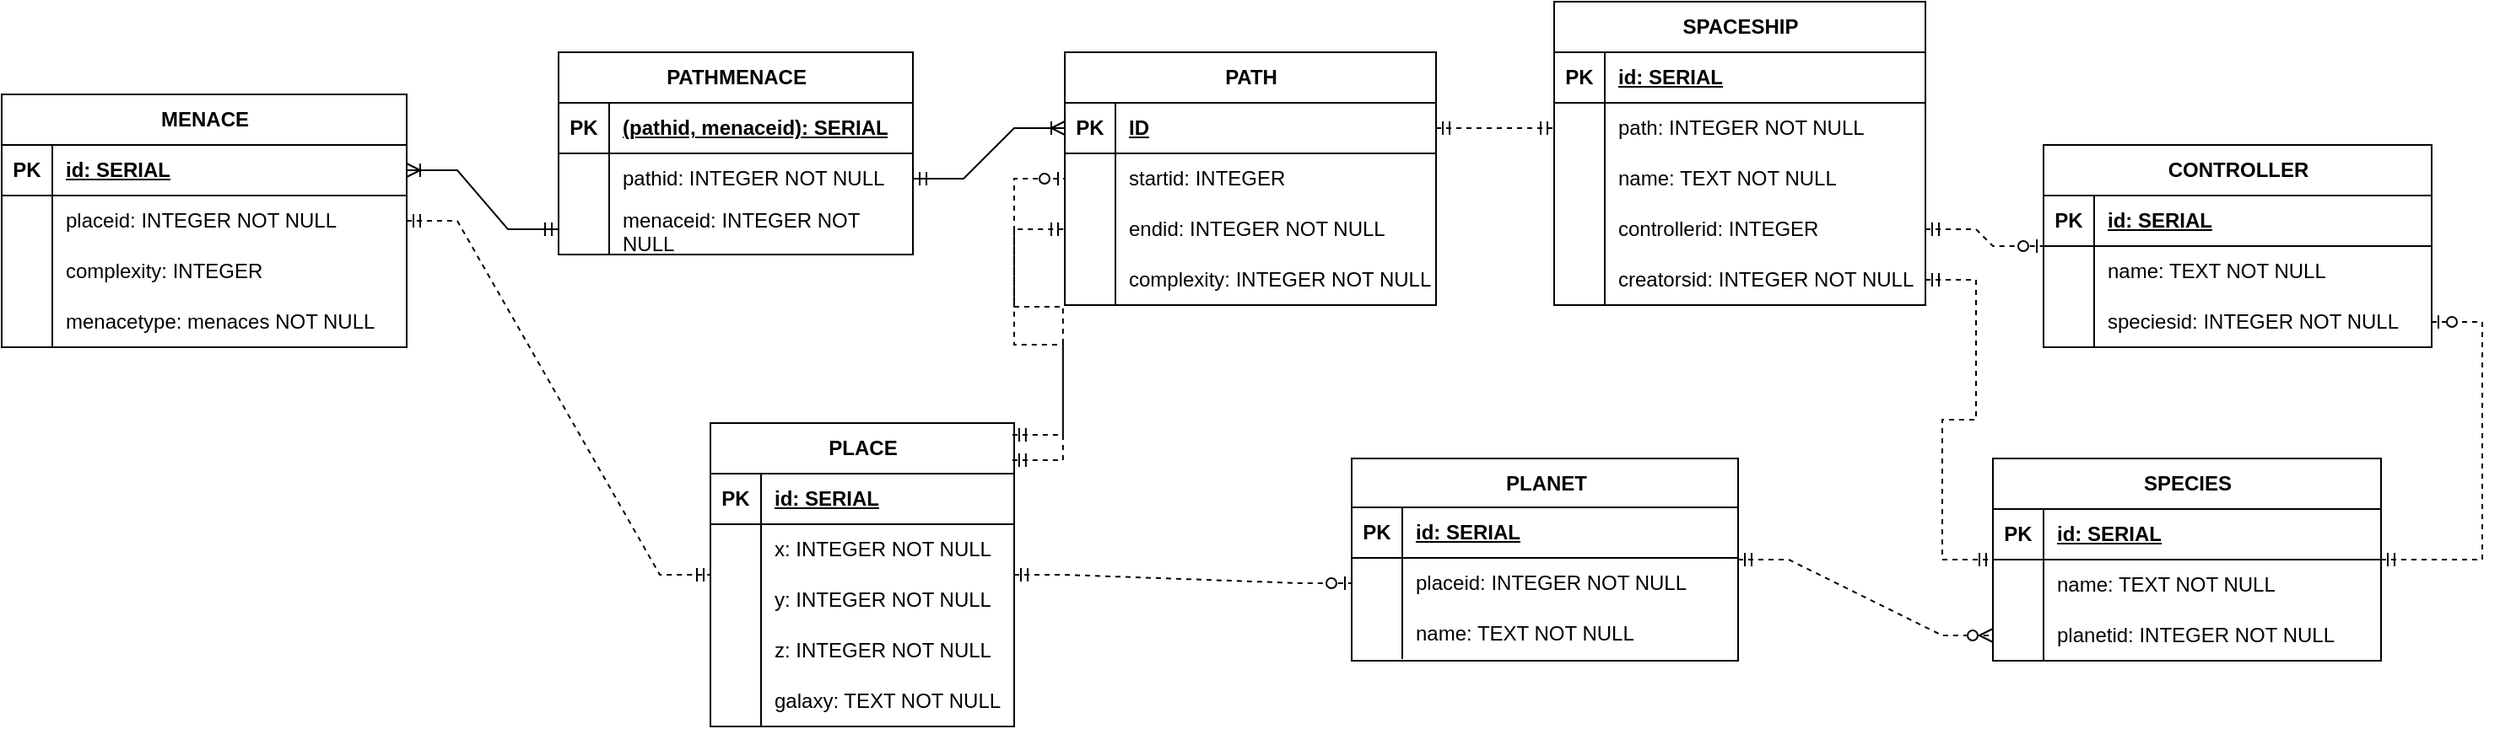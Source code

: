 <mxfile version="23.1.6" type="github">
  <diagram name="Страница — 1" id="eV7tQtSZALF4OR5hqJvE">
    <mxGraphModel dx="1593" dy="841" grid="1" gridSize="10" guides="1" tooltips="1" connect="1" arrows="1" fold="1" page="1" pageScale="1" pageWidth="827" pageHeight="1169" math="0" shadow="0">
      <root>
        <mxCell id="0" />
        <mxCell id="1" parent="0" />
        <mxCell id="30f3yvQTXB0zst5bIfW9-1" value="MENACE" style="shape=table;startSize=30;container=1;collapsible=1;childLayout=tableLayout;fixedRows=1;rowLines=0;fontStyle=1;align=center;resizeLast=1;html=1;" vertex="1" parent="1">
          <mxGeometry x="50" y="335" width="240" height="150" as="geometry" />
        </mxCell>
        <mxCell id="30f3yvQTXB0zst5bIfW9-2" value="" style="shape=tableRow;horizontal=0;startSize=0;swimlaneHead=0;swimlaneBody=0;fillColor=none;collapsible=0;dropTarget=0;points=[[0,0.5],[1,0.5]];portConstraint=eastwest;top=0;left=0;right=0;bottom=1;" vertex="1" parent="30f3yvQTXB0zst5bIfW9-1">
          <mxGeometry y="30" width="240" height="30" as="geometry" />
        </mxCell>
        <mxCell id="30f3yvQTXB0zst5bIfW9-3" value="PK" style="shape=partialRectangle;connectable=0;fillColor=none;top=0;left=0;bottom=0;right=0;fontStyle=1;overflow=hidden;whiteSpace=wrap;html=1;" vertex="1" parent="30f3yvQTXB0zst5bIfW9-2">
          <mxGeometry width="30" height="30" as="geometry">
            <mxRectangle width="30" height="30" as="alternateBounds" />
          </mxGeometry>
        </mxCell>
        <mxCell id="30f3yvQTXB0zst5bIfW9-4" value="id: SERIAL" style="shape=partialRectangle;connectable=0;fillColor=none;top=0;left=0;bottom=0;right=0;align=left;spacingLeft=6;fontStyle=5;overflow=hidden;whiteSpace=wrap;html=1;" vertex="1" parent="30f3yvQTXB0zst5bIfW9-2">
          <mxGeometry x="30" width="210" height="30" as="geometry">
            <mxRectangle width="210" height="30" as="alternateBounds" />
          </mxGeometry>
        </mxCell>
        <mxCell id="30f3yvQTXB0zst5bIfW9-5" value="" style="shape=tableRow;horizontal=0;startSize=0;swimlaneHead=0;swimlaneBody=0;fillColor=none;collapsible=0;dropTarget=0;points=[[0,0.5],[1,0.5]];portConstraint=eastwest;top=0;left=0;right=0;bottom=0;" vertex="1" parent="30f3yvQTXB0zst5bIfW9-1">
          <mxGeometry y="60" width="240" height="30" as="geometry" />
        </mxCell>
        <mxCell id="30f3yvQTXB0zst5bIfW9-6" value="" style="shape=partialRectangle;connectable=0;fillColor=none;top=0;left=0;bottom=0;right=0;editable=1;overflow=hidden;whiteSpace=wrap;html=1;" vertex="1" parent="30f3yvQTXB0zst5bIfW9-5">
          <mxGeometry width="30" height="30" as="geometry">
            <mxRectangle width="30" height="30" as="alternateBounds" />
          </mxGeometry>
        </mxCell>
        <mxCell id="30f3yvQTXB0zst5bIfW9-7" value="placeid: INTEGER NOT NULL" style="shape=partialRectangle;connectable=0;fillColor=none;top=0;left=0;bottom=0;right=0;align=left;spacingLeft=6;overflow=hidden;whiteSpace=wrap;html=1;" vertex="1" parent="30f3yvQTXB0zst5bIfW9-5">
          <mxGeometry x="30" width="210" height="30" as="geometry">
            <mxRectangle width="210" height="30" as="alternateBounds" />
          </mxGeometry>
        </mxCell>
        <mxCell id="30f3yvQTXB0zst5bIfW9-8" value="" style="shape=tableRow;horizontal=0;startSize=0;swimlaneHead=0;swimlaneBody=0;fillColor=none;collapsible=0;dropTarget=0;points=[[0,0.5],[1,0.5]];portConstraint=eastwest;top=0;left=0;right=0;bottom=0;" vertex="1" parent="30f3yvQTXB0zst5bIfW9-1">
          <mxGeometry y="90" width="240" height="30" as="geometry" />
        </mxCell>
        <mxCell id="30f3yvQTXB0zst5bIfW9-9" value="" style="shape=partialRectangle;connectable=0;fillColor=none;top=0;left=0;bottom=0;right=0;editable=1;overflow=hidden;whiteSpace=wrap;html=1;" vertex="1" parent="30f3yvQTXB0zst5bIfW9-8">
          <mxGeometry width="30" height="30" as="geometry">
            <mxRectangle width="30" height="30" as="alternateBounds" />
          </mxGeometry>
        </mxCell>
        <mxCell id="30f3yvQTXB0zst5bIfW9-10" value="complexity: INTEGER" style="shape=partialRectangle;connectable=0;fillColor=none;top=0;left=0;bottom=0;right=0;align=left;spacingLeft=6;overflow=hidden;whiteSpace=wrap;html=1;" vertex="1" parent="30f3yvQTXB0zst5bIfW9-8">
          <mxGeometry x="30" width="210" height="30" as="geometry">
            <mxRectangle width="210" height="30" as="alternateBounds" />
          </mxGeometry>
        </mxCell>
        <mxCell id="30f3yvQTXB0zst5bIfW9-11" value="" style="shape=tableRow;horizontal=0;startSize=0;swimlaneHead=0;swimlaneBody=0;fillColor=none;collapsible=0;dropTarget=0;points=[[0,0.5],[1,0.5]];portConstraint=eastwest;top=0;left=0;right=0;bottom=0;" vertex="1" parent="30f3yvQTXB0zst5bIfW9-1">
          <mxGeometry y="120" width="240" height="30" as="geometry" />
        </mxCell>
        <mxCell id="30f3yvQTXB0zst5bIfW9-12" value="" style="shape=partialRectangle;connectable=0;fillColor=none;top=0;left=0;bottom=0;right=0;editable=1;overflow=hidden;whiteSpace=wrap;html=1;" vertex="1" parent="30f3yvQTXB0zst5bIfW9-11">
          <mxGeometry width="30" height="30" as="geometry">
            <mxRectangle width="30" height="30" as="alternateBounds" />
          </mxGeometry>
        </mxCell>
        <mxCell id="30f3yvQTXB0zst5bIfW9-13" value="menacetype: menaces NOT NULL" style="shape=partialRectangle;connectable=0;fillColor=none;top=0;left=0;bottom=0;right=0;align=left;spacingLeft=6;overflow=hidden;whiteSpace=wrap;html=1;" vertex="1" parent="30f3yvQTXB0zst5bIfW9-11">
          <mxGeometry x="30" width="210" height="30" as="geometry">
            <mxRectangle width="210" height="30" as="alternateBounds" />
          </mxGeometry>
        </mxCell>
        <mxCell id="30f3yvQTXB0zst5bIfW9-14" value="PATH" style="shape=table;startSize=30;container=1;collapsible=1;childLayout=tableLayout;fixedRows=1;rowLines=0;fontStyle=1;align=center;resizeLast=1;html=1;" vertex="1" parent="1">
          <mxGeometry x="680" y="310" width="220" height="150" as="geometry" />
        </mxCell>
        <mxCell id="30f3yvQTXB0zst5bIfW9-15" value="" style="shape=tableRow;horizontal=0;startSize=0;swimlaneHead=0;swimlaneBody=0;fillColor=none;collapsible=0;dropTarget=0;points=[[0,0.5],[1,0.5]];portConstraint=eastwest;top=0;left=0;right=0;bottom=1;" vertex="1" parent="30f3yvQTXB0zst5bIfW9-14">
          <mxGeometry y="30" width="220" height="30" as="geometry" />
        </mxCell>
        <mxCell id="30f3yvQTXB0zst5bIfW9-16" value="PK" style="shape=partialRectangle;connectable=0;fillColor=none;top=0;left=0;bottom=0;right=0;fontStyle=1;overflow=hidden;whiteSpace=wrap;html=1;" vertex="1" parent="30f3yvQTXB0zst5bIfW9-15">
          <mxGeometry width="30" height="30" as="geometry">
            <mxRectangle width="30" height="30" as="alternateBounds" />
          </mxGeometry>
        </mxCell>
        <mxCell id="30f3yvQTXB0zst5bIfW9-17" value="ID" style="shape=partialRectangle;connectable=0;fillColor=none;top=0;left=0;bottom=0;right=0;align=left;spacingLeft=6;fontStyle=5;overflow=hidden;whiteSpace=wrap;html=1;" vertex="1" parent="30f3yvQTXB0zst5bIfW9-15">
          <mxGeometry x="30" width="190" height="30" as="geometry">
            <mxRectangle width="190" height="30" as="alternateBounds" />
          </mxGeometry>
        </mxCell>
        <mxCell id="30f3yvQTXB0zst5bIfW9-18" value="" style="shape=tableRow;horizontal=0;startSize=0;swimlaneHead=0;swimlaneBody=0;fillColor=none;collapsible=0;dropTarget=0;points=[[0,0.5],[1,0.5]];portConstraint=eastwest;top=0;left=0;right=0;bottom=0;" vertex="1" parent="30f3yvQTXB0zst5bIfW9-14">
          <mxGeometry y="60" width="220" height="30" as="geometry" />
        </mxCell>
        <mxCell id="30f3yvQTXB0zst5bIfW9-19" value="" style="shape=partialRectangle;connectable=0;fillColor=none;top=0;left=0;bottom=0;right=0;editable=1;overflow=hidden;whiteSpace=wrap;html=1;" vertex="1" parent="30f3yvQTXB0zst5bIfW9-18">
          <mxGeometry width="30" height="30" as="geometry">
            <mxRectangle width="30" height="30" as="alternateBounds" />
          </mxGeometry>
        </mxCell>
        <mxCell id="30f3yvQTXB0zst5bIfW9-20" value="&lt;div&gt;startid: INTEGER&lt;/div&gt;" style="shape=partialRectangle;connectable=0;fillColor=none;top=0;left=0;bottom=0;right=0;align=left;spacingLeft=6;overflow=hidden;whiteSpace=wrap;html=1;" vertex="1" parent="30f3yvQTXB0zst5bIfW9-18">
          <mxGeometry x="30" width="190" height="30" as="geometry">
            <mxRectangle width="190" height="30" as="alternateBounds" />
          </mxGeometry>
        </mxCell>
        <mxCell id="30f3yvQTXB0zst5bIfW9-21" value="" style="shape=tableRow;horizontal=0;startSize=0;swimlaneHead=0;swimlaneBody=0;fillColor=none;collapsible=0;dropTarget=0;points=[[0,0.5],[1,0.5]];portConstraint=eastwest;top=0;left=0;right=0;bottom=0;" vertex="1" parent="30f3yvQTXB0zst5bIfW9-14">
          <mxGeometry y="90" width="220" height="30" as="geometry" />
        </mxCell>
        <mxCell id="30f3yvQTXB0zst5bIfW9-22" value="" style="shape=partialRectangle;connectable=0;fillColor=none;top=0;left=0;bottom=0;right=0;editable=1;overflow=hidden;whiteSpace=wrap;html=1;" vertex="1" parent="30f3yvQTXB0zst5bIfW9-21">
          <mxGeometry width="30" height="30" as="geometry">
            <mxRectangle width="30" height="30" as="alternateBounds" />
          </mxGeometry>
        </mxCell>
        <mxCell id="30f3yvQTXB0zst5bIfW9-23" value="endid: INTEGER NOT NULL" style="shape=partialRectangle;connectable=0;fillColor=none;top=0;left=0;bottom=0;right=0;align=left;spacingLeft=6;overflow=hidden;whiteSpace=wrap;html=1;" vertex="1" parent="30f3yvQTXB0zst5bIfW9-21">
          <mxGeometry x="30" width="190" height="30" as="geometry">
            <mxRectangle width="190" height="30" as="alternateBounds" />
          </mxGeometry>
        </mxCell>
        <mxCell id="30f3yvQTXB0zst5bIfW9-24" value="" style="shape=tableRow;horizontal=0;startSize=0;swimlaneHead=0;swimlaneBody=0;fillColor=none;collapsible=0;dropTarget=0;points=[[0,0.5],[1,0.5]];portConstraint=eastwest;top=0;left=0;right=0;bottom=0;" vertex="1" parent="30f3yvQTXB0zst5bIfW9-14">
          <mxGeometry y="120" width="220" height="30" as="geometry" />
        </mxCell>
        <mxCell id="30f3yvQTXB0zst5bIfW9-25" value="" style="shape=partialRectangle;connectable=0;fillColor=none;top=0;left=0;bottom=0;right=0;editable=1;overflow=hidden;whiteSpace=wrap;html=1;" vertex="1" parent="30f3yvQTXB0zst5bIfW9-24">
          <mxGeometry width="30" height="30" as="geometry">
            <mxRectangle width="30" height="30" as="alternateBounds" />
          </mxGeometry>
        </mxCell>
        <mxCell id="30f3yvQTXB0zst5bIfW9-26" value="complexity: INTEGER NOT NULL" style="shape=partialRectangle;connectable=0;fillColor=none;top=0;left=0;bottom=0;right=0;align=left;spacingLeft=6;overflow=hidden;whiteSpace=wrap;html=1;" vertex="1" parent="30f3yvQTXB0zst5bIfW9-24">
          <mxGeometry x="30" width="190" height="30" as="geometry">
            <mxRectangle width="190" height="30" as="alternateBounds" />
          </mxGeometry>
        </mxCell>
        <mxCell id="30f3yvQTXB0zst5bIfW9-27" value="PLACE" style="shape=table;startSize=30;container=1;collapsible=1;childLayout=tableLayout;fixedRows=1;rowLines=0;fontStyle=1;align=center;resizeLast=1;html=1;" vertex="1" parent="1">
          <mxGeometry x="470" y="530" width="180" height="180" as="geometry" />
        </mxCell>
        <mxCell id="30f3yvQTXB0zst5bIfW9-28" value="" style="shape=tableRow;horizontal=0;startSize=0;swimlaneHead=0;swimlaneBody=0;fillColor=none;collapsible=0;dropTarget=0;points=[[0,0.5],[1,0.5]];portConstraint=eastwest;top=0;left=0;right=0;bottom=1;" vertex="1" parent="30f3yvQTXB0zst5bIfW9-27">
          <mxGeometry y="30" width="180" height="30" as="geometry" />
        </mxCell>
        <mxCell id="30f3yvQTXB0zst5bIfW9-29" value="PK" style="shape=partialRectangle;connectable=0;fillColor=none;top=0;left=0;bottom=0;right=0;fontStyle=1;overflow=hidden;whiteSpace=wrap;html=1;" vertex="1" parent="30f3yvQTXB0zst5bIfW9-28">
          <mxGeometry width="30" height="30" as="geometry">
            <mxRectangle width="30" height="30" as="alternateBounds" />
          </mxGeometry>
        </mxCell>
        <mxCell id="30f3yvQTXB0zst5bIfW9-30" value="id: SERIAL" style="shape=partialRectangle;connectable=0;fillColor=none;top=0;left=0;bottom=0;right=0;align=left;spacingLeft=6;fontStyle=5;overflow=hidden;whiteSpace=wrap;html=1;" vertex="1" parent="30f3yvQTXB0zst5bIfW9-28">
          <mxGeometry x="30" width="150" height="30" as="geometry">
            <mxRectangle width="150" height="30" as="alternateBounds" />
          </mxGeometry>
        </mxCell>
        <mxCell id="30f3yvQTXB0zst5bIfW9-31" value="" style="shape=tableRow;horizontal=0;startSize=0;swimlaneHead=0;swimlaneBody=0;fillColor=none;collapsible=0;dropTarget=0;points=[[0,0.5],[1,0.5]];portConstraint=eastwest;top=0;left=0;right=0;bottom=0;" vertex="1" parent="30f3yvQTXB0zst5bIfW9-27">
          <mxGeometry y="60" width="180" height="30" as="geometry" />
        </mxCell>
        <mxCell id="30f3yvQTXB0zst5bIfW9-32" value="" style="shape=partialRectangle;connectable=0;fillColor=none;top=0;left=0;bottom=0;right=0;editable=1;overflow=hidden;whiteSpace=wrap;html=1;" vertex="1" parent="30f3yvQTXB0zst5bIfW9-31">
          <mxGeometry width="30" height="30" as="geometry">
            <mxRectangle width="30" height="30" as="alternateBounds" />
          </mxGeometry>
        </mxCell>
        <mxCell id="30f3yvQTXB0zst5bIfW9-33" value="x: INTEGER NOT NULL" style="shape=partialRectangle;connectable=0;fillColor=none;top=0;left=0;bottom=0;right=0;align=left;spacingLeft=6;overflow=hidden;whiteSpace=wrap;html=1;" vertex="1" parent="30f3yvQTXB0zst5bIfW9-31">
          <mxGeometry x="30" width="150" height="30" as="geometry">
            <mxRectangle width="150" height="30" as="alternateBounds" />
          </mxGeometry>
        </mxCell>
        <mxCell id="30f3yvQTXB0zst5bIfW9-34" value="" style="shape=tableRow;horizontal=0;startSize=0;swimlaneHead=0;swimlaneBody=0;fillColor=none;collapsible=0;dropTarget=0;points=[[0,0.5],[1,0.5]];portConstraint=eastwest;top=0;left=0;right=0;bottom=0;" vertex="1" parent="30f3yvQTXB0zst5bIfW9-27">
          <mxGeometry y="90" width="180" height="30" as="geometry" />
        </mxCell>
        <mxCell id="30f3yvQTXB0zst5bIfW9-35" value="" style="shape=partialRectangle;connectable=0;fillColor=none;top=0;left=0;bottom=0;right=0;editable=1;overflow=hidden;whiteSpace=wrap;html=1;" vertex="1" parent="30f3yvQTXB0zst5bIfW9-34">
          <mxGeometry width="30" height="30" as="geometry">
            <mxRectangle width="30" height="30" as="alternateBounds" />
          </mxGeometry>
        </mxCell>
        <mxCell id="30f3yvQTXB0zst5bIfW9-36" value="y: INTEGER NOT NULL" style="shape=partialRectangle;connectable=0;fillColor=none;top=0;left=0;bottom=0;right=0;align=left;spacingLeft=6;overflow=hidden;whiteSpace=wrap;html=1;" vertex="1" parent="30f3yvQTXB0zst5bIfW9-34">
          <mxGeometry x="30" width="150" height="30" as="geometry">
            <mxRectangle width="150" height="30" as="alternateBounds" />
          </mxGeometry>
        </mxCell>
        <mxCell id="30f3yvQTXB0zst5bIfW9-37" value="" style="shape=tableRow;horizontal=0;startSize=0;swimlaneHead=0;swimlaneBody=0;fillColor=none;collapsible=0;dropTarget=0;points=[[0,0.5],[1,0.5]];portConstraint=eastwest;top=0;left=0;right=0;bottom=0;" vertex="1" parent="30f3yvQTXB0zst5bIfW9-27">
          <mxGeometry y="120" width="180" height="30" as="geometry" />
        </mxCell>
        <mxCell id="30f3yvQTXB0zst5bIfW9-38" value="" style="shape=partialRectangle;connectable=0;fillColor=none;top=0;left=0;bottom=0;right=0;editable=1;overflow=hidden;whiteSpace=wrap;html=1;" vertex="1" parent="30f3yvQTXB0zst5bIfW9-37">
          <mxGeometry width="30" height="30" as="geometry">
            <mxRectangle width="30" height="30" as="alternateBounds" />
          </mxGeometry>
        </mxCell>
        <mxCell id="30f3yvQTXB0zst5bIfW9-39" value="z: INTEGER NOT NULL" style="shape=partialRectangle;connectable=0;fillColor=none;top=0;left=0;bottom=0;right=0;align=left;spacingLeft=6;overflow=hidden;whiteSpace=wrap;html=1;" vertex="1" parent="30f3yvQTXB0zst5bIfW9-37">
          <mxGeometry x="30" width="150" height="30" as="geometry">
            <mxRectangle width="150" height="30" as="alternateBounds" />
          </mxGeometry>
        </mxCell>
        <mxCell id="30f3yvQTXB0zst5bIfW9-40" style="shape=tableRow;horizontal=0;startSize=0;swimlaneHead=0;swimlaneBody=0;fillColor=none;collapsible=0;dropTarget=0;points=[[0,0.5],[1,0.5]];portConstraint=eastwest;top=0;left=0;right=0;bottom=0;" vertex="1" parent="30f3yvQTXB0zst5bIfW9-27">
          <mxGeometry y="150" width="180" height="30" as="geometry" />
        </mxCell>
        <mxCell id="30f3yvQTXB0zst5bIfW9-41" style="shape=partialRectangle;connectable=0;fillColor=none;top=0;left=0;bottom=0;right=0;editable=1;overflow=hidden;whiteSpace=wrap;html=1;" vertex="1" parent="30f3yvQTXB0zst5bIfW9-40">
          <mxGeometry width="30" height="30" as="geometry">
            <mxRectangle width="30" height="30" as="alternateBounds" />
          </mxGeometry>
        </mxCell>
        <mxCell id="30f3yvQTXB0zst5bIfW9-42" value="galaxy: TEXT NOT NULL" style="shape=partialRectangle;connectable=0;fillColor=none;top=0;left=0;bottom=0;right=0;align=left;spacingLeft=6;overflow=hidden;whiteSpace=wrap;html=1;" vertex="1" parent="30f3yvQTXB0zst5bIfW9-40">
          <mxGeometry x="30" width="150" height="30" as="geometry">
            <mxRectangle width="150" height="30" as="alternateBounds" />
          </mxGeometry>
        </mxCell>
        <mxCell id="30f3yvQTXB0zst5bIfW9-43" value="PLANET" style="shape=table;startSize=29;container=1;collapsible=1;childLayout=tableLayout;fixedRows=1;rowLines=0;fontStyle=1;align=center;resizeLast=1;html=1;" vertex="1" parent="1">
          <mxGeometry x="850" y="551" width="229" height="120" as="geometry" />
        </mxCell>
        <mxCell id="30f3yvQTXB0zst5bIfW9-44" value="" style="shape=tableRow;horizontal=0;startSize=0;swimlaneHead=0;swimlaneBody=0;fillColor=none;collapsible=0;dropTarget=0;points=[[0,0.5],[1,0.5]];portConstraint=eastwest;top=0;left=0;right=0;bottom=1;" vertex="1" parent="30f3yvQTXB0zst5bIfW9-43">
          <mxGeometry y="29" width="229" height="30" as="geometry" />
        </mxCell>
        <mxCell id="30f3yvQTXB0zst5bIfW9-45" value="PK" style="shape=partialRectangle;connectable=0;fillColor=none;top=0;left=0;bottom=0;right=0;fontStyle=1;overflow=hidden;whiteSpace=wrap;html=1;" vertex="1" parent="30f3yvQTXB0zst5bIfW9-44">
          <mxGeometry width="30" height="30" as="geometry">
            <mxRectangle width="30" height="30" as="alternateBounds" />
          </mxGeometry>
        </mxCell>
        <mxCell id="30f3yvQTXB0zst5bIfW9-46" value="id: SERIAL" style="shape=partialRectangle;connectable=0;fillColor=none;top=0;left=0;bottom=0;right=0;align=left;spacingLeft=6;fontStyle=5;overflow=hidden;whiteSpace=wrap;html=1;" vertex="1" parent="30f3yvQTXB0zst5bIfW9-44">
          <mxGeometry x="30" width="199" height="30" as="geometry">
            <mxRectangle width="199" height="30" as="alternateBounds" />
          </mxGeometry>
        </mxCell>
        <mxCell id="30f3yvQTXB0zst5bIfW9-47" value="" style="shape=tableRow;horizontal=0;startSize=0;swimlaneHead=0;swimlaneBody=0;fillColor=none;collapsible=0;dropTarget=0;points=[[0,0.5],[1,0.5]];portConstraint=eastwest;top=0;left=0;right=0;bottom=0;" vertex="1" parent="30f3yvQTXB0zst5bIfW9-43">
          <mxGeometry y="59" width="229" height="30" as="geometry" />
        </mxCell>
        <mxCell id="30f3yvQTXB0zst5bIfW9-48" value="" style="shape=partialRectangle;connectable=0;fillColor=none;top=0;left=0;bottom=0;right=0;editable=1;overflow=hidden;whiteSpace=wrap;html=1;" vertex="1" parent="30f3yvQTXB0zst5bIfW9-47">
          <mxGeometry width="30" height="30" as="geometry">
            <mxRectangle width="30" height="30" as="alternateBounds" />
          </mxGeometry>
        </mxCell>
        <mxCell id="30f3yvQTXB0zst5bIfW9-49" value="placeid: INTEGER NOT NULL" style="shape=partialRectangle;connectable=0;fillColor=none;top=0;left=0;bottom=0;right=0;align=left;spacingLeft=6;overflow=hidden;whiteSpace=wrap;html=1;" vertex="1" parent="30f3yvQTXB0zst5bIfW9-47">
          <mxGeometry x="30" width="199" height="30" as="geometry">
            <mxRectangle width="199" height="30" as="alternateBounds" />
          </mxGeometry>
        </mxCell>
        <mxCell id="30f3yvQTXB0zst5bIfW9-50" value="" style="shape=tableRow;horizontal=0;startSize=0;swimlaneHead=0;swimlaneBody=0;fillColor=none;collapsible=0;dropTarget=0;points=[[0,0.5],[1,0.5]];portConstraint=eastwest;top=0;left=0;right=0;bottom=0;" vertex="1" parent="30f3yvQTXB0zst5bIfW9-43">
          <mxGeometry y="89" width="229" height="30" as="geometry" />
        </mxCell>
        <mxCell id="30f3yvQTXB0zst5bIfW9-51" value="" style="shape=partialRectangle;connectable=0;fillColor=none;top=0;left=0;bottom=0;right=0;editable=1;overflow=hidden;whiteSpace=wrap;html=1;" vertex="1" parent="30f3yvQTXB0zst5bIfW9-50">
          <mxGeometry width="30" height="30" as="geometry">
            <mxRectangle width="30" height="30" as="alternateBounds" />
          </mxGeometry>
        </mxCell>
        <mxCell id="30f3yvQTXB0zst5bIfW9-52" value="name: TEXT NOT NULL" style="shape=partialRectangle;connectable=0;fillColor=none;top=0;left=0;bottom=0;right=0;align=left;spacingLeft=6;overflow=hidden;whiteSpace=wrap;html=1;" vertex="1" parent="30f3yvQTXB0zst5bIfW9-50">
          <mxGeometry x="30" width="199" height="30" as="geometry">
            <mxRectangle width="199" height="30" as="alternateBounds" />
          </mxGeometry>
        </mxCell>
        <mxCell id="30f3yvQTXB0zst5bIfW9-53" value="SPECIES" style="shape=table;startSize=30;container=1;collapsible=1;childLayout=tableLayout;fixedRows=1;rowLines=0;fontStyle=1;align=center;resizeLast=1;html=1;" vertex="1" parent="1">
          <mxGeometry x="1230" y="551" width="230" height="120" as="geometry" />
        </mxCell>
        <mxCell id="30f3yvQTXB0zst5bIfW9-54" value="" style="shape=tableRow;horizontal=0;startSize=0;swimlaneHead=0;swimlaneBody=0;fillColor=none;collapsible=0;dropTarget=0;points=[[0,0.5],[1,0.5]];portConstraint=eastwest;top=0;left=0;right=0;bottom=1;" vertex="1" parent="30f3yvQTXB0zst5bIfW9-53">
          <mxGeometry y="30" width="230" height="30" as="geometry" />
        </mxCell>
        <mxCell id="30f3yvQTXB0zst5bIfW9-55" value="PK" style="shape=partialRectangle;connectable=0;fillColor=none;top=0;left=0;bottom=0;right=0;fontStyle=1;overflow=hidden;whiteSpace=wrap;html=1;" vertex="1" parent="30f3yvQTXB0zst5bIfW9-54">
          <mxGeometry width="30" height="30" as="geometry">
            <mxRectangle width="30" height="30" as="alternateBounds" />
          </mxGeometry>
        </mxCell>
        <mxCell id="30f3yvQTXB0zst5bIfW9-56" value="id: SERIAL" style="shape=partialRectangle;connectable=0;fillColor=none;top=0;left=0;bottom=0;right=0;align=left;spacingLeft=6;fontStyle=5;overflow=hidden;whiteSpace=wrap;html=1;" vertex="1" parent="30f3yvQTXB0zst5bIfW9-54">
          <mxGeometry x="30" width="200" height="30" as="geometry">
            <mxRectangle width="200" height="30" as="alternateBounds" />
          </mxGeometry>
        </mxCell>
        <mxCell id="30f3yvQTXB0zst5bIfW9-57" value="" style="shape=tableRow;horizontal=0;startSize=0;swimlaneHead=0;swimlaneBody=0;fillColor=none;collapsible=0;dropTarget=0;points=[[0,0.5],[1,0.5]];portConstraint=eastwest;top=0;left=0;right=0;bottom=0;" vertex="1" parent="30f3yvQTXB0zst5bIfW9-53">
          <mxGeometry y="60" width="230" height="30" as="geometry" />
        </mxCell>
        <mxCell id="30f3yvQTXB0zst5bIfW9-58" value="" style="shape=partialRectangle;connectable=0;fillColor=none;top=0;left=0;bottom=0;right=0;editable=1;overflow=hidden;whiteSpace=wrap;html=1;" vertex="1" parent="30f3yvQTXB0zst5bIfW9-57">
          <mxGeometry width="30" height="30" as="geometry">
            <mxRectangle width="30" height="30" as="alternateBounds" />
          </mxGeometry>
        </mxCell>
        <mxCell id="30f3yvQTXB0zst5bIfW9-59" value="name: TEXT NOT NULL" style="shape=partialRectangle;connectable=0;fillColor=none;top=0;left=0;bottom=0;right=0;align=left;spacingLeft=6;overflow=hidden;whiteSpace=wrap;html=1;" vertex="1" parent="30f3yvQTXB0zst5bIfW9-57">
          <mxGeometry x="30" width="200" height="30" as="geometry">
            <mxRectangle width="200" height="30" as="alternateBounds" />
          </mxGeometry>
        </mxCell>
        <mxCell id="30f3yvQTXB0zst5bIfW9-60" value="" style="shape=tableRow;horizontal=0;startSize=0;swimlaneHead=0;swimlaneBody=0;fillColor=none;collapsible=0;dropTarget=0;points=[[0,0.5],[1,0.5]];portConstraint=eastwest;top=0;left=0;right=0;bottom=0;" vertex="1" parent="30f3yvQTXB0zst5bIfW9-53">
          <mxGeometry y="90" width="230" height="30" as="geometry" />
        </mxCell>
        <mxCell id="30f3yvQTXB0zst5bIfW9-61" value="" style="shape=partialRectangle;connectable=0;fillColor=none;top=0;left=0;bottom=0;right=0;editable=1;overflow=hidden;whiteSpace=wrap;html=1;" vertex="1" parent="30f3yvQTXB0zst5bIfW9-60">
          <mxGeometry width="30" height="30" as="geometry">
            <mxRectangle width="30" height="30" as="alternateBounds" />
          </mxGeometry>
        </mxCell>
        <mxCell id="30f3yvQTXB0zst5bIfW9-62" value="planetid: INTEGER NOT NULL" style="shape=partialRectangle;connectable=0;fillColor=none;top=0;left=0;bottom=0;right=0;align=left;spacingLeft=6;overflow=hidden;whiteSpace=wrap;html=1;" vertex="1" parent="30f3yvQTXB0zst5bIfW9-60">
          <mxGeometry x="30" width="200" height="30" as="geometry">
            <mxRectangle width="200" height="30" as="alternateBounds" />
          </mxGeometry>
        </mxCell>
        <mxCell id="30f3yvQTXB0zst5bIfW9-63" value="CONTROLLER" style="shape=table;startSize=30;container=1;collapsible=1;childLayout=tableLayout;fixedRows=1;rowLines=0;fontStyle=1;align=center;resizeLast=1;html=1;" vertex="1" parent="1">
          <mxGeometry x="1260" y="365" width="230" height="120" as="geometry" />
        </mxCell>
        <mxCell id="30f3yvQTXB0zst5bIfW9-64" value="" style="shape=tableRow;horizontal=0;startSize=0;swimlaneHead=0;swimlaneBody=0;fillColor=none;collapsible=0;dropTarget=0;points=[[0,0.5],[1,0.5]];portConstraint=eastwest;top=0;left=0;right=0;bottom=1;" vertex="1" parent="30f3yvQTXB0zst5bIfW9-63">
          <mxGeometry y="30" width="230" height="30" as="geometry" />
        </mxCell>
        <mxCell id="30f3yvQTXB0zst5bIfW9-65" value="PK" style="shape=partialRectangle;connectable=0;fillColor=none;top=0;left=0;bottom=0;right=0;fontStyle=1;overflow=hidden;whiteSpace=wrap;html=1;" vertex="1" parent="30f3yvQTXB0zst5bIfW9-64">
          <mxGeometry width="30" height="30" as="geometry">
            <mxRectangle width="30" height="30" as="alternateBounds" />
          </mxGeometry>
        </mxCell>
        <mxCell id="30f3yvQTXB0zst5bIfW9-66" value="id: SERIAL" style="shape=partialRectangle;connectable=0;fillColor=none;top=0;left=0;bottom=0;right=0;align=left;spacingLeft=6;fontStyle=5;overflow=hidden;whiteSpace=wrap;html=1;" vertex="1" parent="30f3yvQTXB0zst5bIfW9-64">
          <mxGeometry x="30" width="200" height="30" as="geometry">
            <mxRectangle width="200" height="30" as="alternateBounds" />
          </mxGeometry>
        </mxCell>
        <mxCell id="30f3yvQTXB0zst5bIfW9-67" value="" style="shape=tableRow;horizontal=0;startSize=0;swimlaneHead=0;swimlaneBody=0;fillColor=none;collapsible=0;dropTarget=0;points=[[0,0.5],[1,0.5]];portConstraint=eastwest;top=0;left=0;right=0;bottom=0;" vertex="1" parent="30f3yvQTXB0zst5bIfW9-63">
          <mxGeometry y="60" width="230" height="30" as="geometry" />
        </mxCell>
        <mxCell id="30f3yvQTXB0zst5bIfW9-68" value="" style="shape=partialRectangle;connectable=0;fillColor=none;top=0;left=0;bottom=0;right=0;editable=1;overflow=hidden;whiteSpace=wrap;html=1;" vertex="1" parent="30f3yvQTXB0zst5bIfW9-67">
          <mxGeometry width="30" height="30" as="geometry">
            <mxRectangle width="30" height="30" as="alternateBounds" />
          </mxGeometry>
        </mxCell>
        <mxCell id="30f3yvQTXB0zst5bIfW9-69" value="name: TEXT NOT NULL" style="shape=partialRectangle;connectable=0;fillColor=none;top=0;left=0;bottom=0;right=0;align=left;spacingLeft=6;overflow=hidden;whiteSpace=wrap;html=1;" vertex="1" parent="30f3yvQTXB0zst5bIfW9-67">
          <mxGeometry x="30" width="200" height="30" as="geometry">
            <mxRectangle width="200" height="30" as="alternateBounds" />
          </mxGeometry>
        </mxCell>
        <mxCell id="30f3yvQTXB0zst5bIfW9-70" value="" style="shape=tableRow;horizontal=0;startSize=0;swimlaneHead=0;swimlaneBody=0;fillColor=none;collapsible=0;dropTarget=0;points=[[0,0.5],[1,0.5]];portConstraint=eastwest;top=0;left=0;right=0;bottom=0;" vertex="1" parent="30f3yvQTXB0zst5bIfW9-63">
          <mxGeometry y="90" width="230" height="30" as="geometry" />
        </mxCell>
        <mxCell id="30f3yvQTXB0zst5bIfW9-71" value="" style="shape=partialRectangle;connectable=0;fillColor=none;top=0;left=0;bottom=0;right=0;editable=1;overflow=hidden;whiteSpace=wrap;html=1;" vertex="1" parent="30f3yvQTXB0zst5bIfW9-70">
          <mxGeometry width="30" height="30" as="geometry">
            <mxRectangle width="30" height="30" as="alternateBounds" />
          </mxGeometry>
        </mxCell>
        <mxCell id="30f3yvQTXB0zst5bIfW9-72" value="speciesid: INTEGER NOT NULL" style="shape=partialRectangle;connectable=0;fillColor=none;top=0;left=0;bottom=0;right=0;align=left;spacingLeft=6;overflow=hidden;whiteSpace=wrap;html=1;" vertex="1" parent="30f3yvQTXB0zst5bIfW9-70">
          <mxGeometry x="30" width="200" height="30" as="geometry">
            <mxRectangle width="200" height="30" as="alternateBounds" />
          </mxGeometry>
        </mxCell>
        <mxCell id="30f3yvQTXB0zst5bIfW9-73" value="SPACESHIP" style="shape=table;startSize=30;container=1;collapsible=1;childLayout=tableLayout;fixedRows=1;rowLines=0;fontStyle=1;align=center;resizeLast=1;html=1;" vertex="1" parent="1">
          <mxGeometry x="970" y="280" width="220" height="180" as="geometry" />
        </mxCell>
        <mxCell id="30f3yvQTXB0zst5bIfW9-74" value="" style="shape=tableRow;horizontal=0;startSize=0;swimlaneHead=0;swimlaneBody=0;fillColor=none;collapsible=0;dropTarget=0;points=[[0,0.5],[1,0.5]];portConstraint=eastwest;top=0;left=0;right=0;bottom=1;" vertex="1" parent="30f3yvQTXB0zst5bIfW9-73">
          <mxGeometry y="30" width="220" height="30" as="geometry" />
        </mxCell>
        <mxCell id="30f3yvQTXB0zst5bIfW9-75" value="PK" style="shape=partialRectangle;connectable=0;fillColor=none;top=0;left=0;bottom=0;right=0;fontStyle=1;overflow=hidden;whiteSpace=wrap;html=1;" vertex="1" parent="30f3yvQTXB0zst5bIfW9-74">
          <mxGeometry width="30" height="30" as="geometry">
            <mxRectangle width="30" height="30" as="alternateBounds" />
          </mxGeometry>
        </mxCell>
        <mxCell id="30f3yvQTXB0zst5bIfW9-76" value="id: SERIAL" style="shape=partialRectangle;connectable=0;fillColor=none;top=0;left=0;bottom=0;right=0;align=left;spacingLeft=6;fontStyle=5;overflow=hidden;whiteSpace=wrap;html=1;" vertex="1" parent="30f3yvQTXB0zst5bIfW9-74">
          <mxGeometry x="30" width="190" height="30" as="geometry">
            <mxRectangle width="190" height="30" as="alternateBounds" />
          </mxGeometry>
        </mxCell>
        <mxCell id="30f3yvQTXB0zst5bIfW9-77" value="" style="shape=tableRow;horizontal=0;startSize=0;swimlaneHead=0;swimlaneBody=0;fillColor=none;collapsible=0;dropTarget=0;points=[[0,0.5],[1,0.5]];portConstraint=eastwest;top=0;left=0;right=0;bottom=0;" vertex="1" parent="30f3yvQTXB0zst5bIfW9-73">
          <mxGeometry y="60" width="220" height="30" as="geometry" />
        </mxCell>
        <mxCell id="30f3yvQTXB0zst5bIfW9-78" value="" style="shape=partialRectangle;connectable=0;fillColor=none;top=0;left=0;bottom=0;right=0;editable=1;overflow=hidden;whiteSpace=wrap;html=1;" vertex="1" parent="30f3yvQTXB0zst5bIfW9-77">
          <mxGeometry width="30" height="30" as="geometry">
            <mxRectangle width="30" height="30" as="alternateBounds" />
          </mxGeometry>
        </mxCell>
        <mxCell id="30f3yvQTXB0zst5bIfW9-79" value="path: INTEGER NOT NULL" style="shape=partialRectangle;connectable=0;fillColor=none;top=0;left=0;bottom=0;right=0;align=left;spacingLeft=6;overflow=hidden;whiteSpace=wrap;html=1;" vertex="1" parent="30f3yvQTXB0zst5bIfW9-77">
          <mxGeometry x="30" width="190" height="30" as="geometry">
            <mxRectangle width="190" height="30" as="alternateBounds" />
          </mxGeometry>
        </mxCell>
        <mxCell id="30f3yvQTXB0zst5bIfW9-80" value="" style="shape=tableRow;horizontal=0;startSize=0;swimlaneHead=0;swimlaneBody=0;fillColor=none;collapsible=0;dropTarget=0;points=[[0,0.5],[1,0.5]];portConstraint=eastwest;top=0;left=0;right=0;bottom=0;" vertex="1" parent="30f3yvQTXB0zst5bIfW9-73">
          <mxGeometry y="90" width="220" height="30" as="geometry" />
        </mxCell>
        <mxCell id="30f3yvQTXB0zst5bIfW9-81" value="" style="shape=partialRectangle;connectable=0;fillColor=none;top=0;left=0;bottom=0;right=0;editable=1;overflow=hidden;whiteSpace=wrap;html=1;" vertex="1" parent="30f3yvQTXB0zst5bIfW9-80">
          <mxGeometry width="30" height="30" as="geometry">
            <mxRectangle width="30" height="30" as="alternateBounds" />
          </mxGeometry>
        </mxCell>
        <mxCell id="30f3yvQTXB0zst5bIfW9-82" value="name: TEXT NOT NULL" style="shape=partialRectangle;connectable=0;fillColor=none;top=0;left=0;bottom=0;right=0;align=left;spacingLeft=6;overflow=hidden;whiteSpace=wrap;html=1;" vertex="1" parent="30f3yvQTXB0zst5bIfW9-80">
          <mxGeometry x="30" width="190" height="30" as="geometry">
            <mxRectangle width="190" height="30" as="alternateBounds" />
          </mxGeometry>
        </mxCell>
        <mxCell id="30f3yvQTXB0zst5bIfW9-83" value="" style="shape=tableRow;horizontal=0;startSize=0;swimlaneHead=0;swimlaneBody=0;fillColor=none;collapsible=0;dropTarget=0;points=[[0,0.5],[1,0.5]];portConstraint=eastwest;top=0;left=0;right=0;bottom=0;" vertex="1" parent="30f3yvQTXB0zst5bIfW9-73">
          <mxGeometry y="120" width="220" height="30" as="geometry" />
        </mxCell>
        <mxCell id="30f3yvQTXB0zst5bIfW9-84" value="" style="shape=partialRectangle;connectable=0;fillColor=none;top=0;left=0;bottom=0;right=0;editable=1;overflow=hidden;whiteSpace=wrap;html=1;" vertex="1" parent="30f3yvQTXB0zst5bIfW9-83">
          <mxGeometry width="30" height="30" as="geometry">
            <mxRectangle width="30" height="30" as="alternateBounds" />
          </mxGeometry>
        </mxCell>
        <mxCell id="30f3yvQTXB0zst5bIfW9-85" value="controllerid: INTEGER" style="shape=partialRectangle;connectable=0;fillColor=none;top=0;left=0;bottom=0;right=0;align=left;spacingLeft=6;overflow=hidden;whiteSpace=wrap;html=1;" vertex="1" parent="30f3yvQTXB0zst5bIfW9-83">
          <mxGeometry x="30" width="190" height="30" as="geometry">
            <mxRectangle width="190" height="30" as="alternateBounds" />
          </mxGeometry>
        </mxCell>
        <mxCell id="30f3yvQTXB0zst5bIfW9-86" style="shape=tableRow;horizontal=0;startSize=0;swimlaneHead=0;swimlaneBody=0;fillColor=none;collapsible=0;dropTarget=0;points=[[0,0.5],[1,0.5]];portConstraint=eastwest;top=0;left=0;right=0;bottom=0;" vertex="1" parent="30f3yvQTXB0zst5bIfW9-73">
          <mxGeometry y="150" width="220" height="30" as="geometry" />
        </mxCell>
        <mxCell id="30f3yvQTXB0zst5bIfW9-87" style="shape=partialRectangle;connectable=0;fillColor=none;top=0;left=0;bottom=0;right=0;editable=1;overflow=hidden;whiteSpace=wrap;html=1;" vertex="1" parent="30f3yvQTXB0zst5bIfW9-86">
          <mxGeometry width="30" height="30" as="geometry">
            <mxRectangle width="30" height="30" as="alternateBounds" />
          </mxGeometry>
        </mxCell>
        <mxCell id="30f3yvQTXB0zst5bIfW9-88" value="creatorsid: INTEGER NOT NULL" style="shape=partialRectangle;connectable=0;fillColor=none;top=0;left=0;bottom=0;right=0;align=left;spacingLeft=6;overflow=hidden;whiteSpace=wrap;html=1;" vertex="1" parent="30f3yvQTXB0zst5bIfW9-86">
          <mxGeometry x="30" width="190" height="30" as="geometry">
            <mxRectangle width="190" height="30" as="alternateBounds" />
          </mxGeometry>
        </mxCell>
        <mxCell id="30f3yvQTXB0zst5bIfW9-90" value="" style="edgeStyle=entityRelationEdgeStyle;fontSize=12;html=1;endArrow=ERmandOne;startArrow=ERmandOne;rounded=0;dashed=1;" edge="1" parent="1" source="30f3yvQTXB0zst5bIfW9-5" target="30f3yvQTXB0zst5bIfW9-27">
          <mxGeometry width="100" height="100" relative="1" as="geometry">
            <mxPoint x="870" y="490" as="sourcePoint" />
            <mxPoint x="970" y="390" as="targetPoint" />
          </mxGeometry>
        </mxCell>
        <mxCell id="30f3yvQTXB0zst5bIfW9-91" value="" style="edgeStyle=entityRelationEdgeStyle;fontSize=12;html=1;endArrow=ERzeroToOne;startArrow=ERmandOne;rounded=0;exitX=0.994;exitY=0.039;exitDx=0;exitDy=0;exitPerimeter=0;dashed=1;" edge="1" parent="1" source="30f3yvQTXB0zst5bIfW9-27" target="30f3yvQTXB0zst5bIfW9-18">
          <mxGeometry width="100" height="100" relative="1" as="geometry">
            <mxPoint x="920" y="500" as="sourcePoint" />
            <mxPoint x="1020" y="400" as="targetPoint" />
            <Array as="points">
              <mxPoint x="870" y="500" />
              <mxPoint x="870" y="500" />
              <mxPoint x="880" y="500" />
            </Array>
          </mxGeometry>
        </mxCell>
        <mxCell id="30f3yvQTXB0zst5bIfW9-92" value="" style="edgeStyle=entityRelationEdgeStyle;fontSize=12;html=1;endArrow=ERmandOne;startArrow=ERmandOne;rounded=0;exitX=0.994;exitY=0.122;exitDx=0;exitDy=0;exitPerimeter=0;dashed=1;" edge="1" parent="1" source="30f3yvQTXB0zst5bIfW9-27" target="30f3yvQTXB0zst5bIfW9-21">
          <mxGeometry width="100" height="100" relative="1" as="geometry">
            <mxPoint x="820" y="540" as="sourcePoint" />
            <mxPoint x="1020" y="400" as="targetPoint" />
            <Array as="points">
              <mxPoint x="870" y="590" />
              <mxPoint x="980" y="470" />
              <mxPoint x="980" y="460" />
            </Array>
          </mxGeometry>
        </mxCell>
        <mxCell id="30f3yvQTXB0zst5bIfW9-93" value="" style="edgeStyle=entityRelationEdgeStyle;fontSize=12;html=1;endArrow=ERzeroToMany;startArrow=ERmandOne;rounded=0;dashed=1;" edge="1" parent="1" source="30f3yvQTXB0zst5bIfW9-43" target="30f3yvQTXB0zst5bIfW9-60">
          <mxGeometry width="100" height="100" relative="1" as="geometry">
            <mxPoint x="920" y="500" as="sourcePoint" />
            <mxPoint x="1020" y="400" as="targetPoint" />
          </mxGeometry>
        </mxCell>
        <mxCell id="30f3yvQTXB0zst5bIfW9-94" value="" style="edgeStyle=entityRelationEdgeStyle;fontSize=12;html=1;endArrow=ERzeroToOne;startArrow=ERmandOne;rounded=0;dashed=1;" edge="1" parent="1" source="30f3yvQTXB0zst5bIfW9-53" target="30f3yvQTXB0zst5bIfW9-70">
          <mxGeometry width="100" height="100" relative="1" as="geometry">
            <mxPoint x="920" y="500" as="sourcePoint" />
            <mxPoint x="1020" y="400" as="targetPoint" />
          </mxGeometry>
        </mxCell>
        <mxCell id="30f3yvQTXB0zst5bIfW9-95" value="" style="edgeStyle=entityRelationEdgeStyle;fontSize=12;html=1;endArrow=ERzeroToOne;startArrow=ERmandOne;rounded=0;dashed=1;" edge="1" parent="1" source="30f3yvQTXB0zst5bIfW9-27" target="30f3yvQTXB0zst5bIfW9-47">
          <mxGeometry width="100" height="100" relative="1" as="geometry">
            <mxPoint x="920" y="500" as="sourcePoint" />
            <mxPoint x="1020" y="400" as="targetPoint" />
          </mxGeometry>
        </mxCell>
        <mxCell id="30f3yvQTXB0zst5bIfW9-96" value="" style="edgeStyle=entityRelationEdgeStyle;fontSize=12;html=1;endArrow=ERzeroToOne;startArrow=ERmandOne;rounded=0;dashed=1;" edge="1" parent="1" source="30f3yvQTXB0zst5bIfW9-83" target="30f3yvQTXB0zst5bIfW9-63">
          <mxGeometry width="100" height="100" relative="1" as="geometry">
            <mxPoint x="920" y="500" as="sourcePoint" />
            <mxPoint x="1020" y="400" as="targetPoint" />
          </mxGeometry>
        </mxCell>
        <mxCell id="30f3yvQTXB0zst5bIfW9-97" value="" style="edgeStyle=entityRelationEdgeStyle;fontSize=12;html=1;endArrow=ERmandOne;startArrow=ERmandOne;rounded=0;dashed=1;" edge="1" parent="1" source="30f3yvQTXB0zst5bIfW9-86" target="30f3yvQTXB0zst5bIfW9-53">
          <mxGeometry width="100" height="100" relative="1" as="geometry">
            <mxPoint x="920" y="500" as="sourcePoint" />
            <mxPoint x="1020" y="400" as="targetPoint" />
          </mxGeometry>
        </mxCell>
        <mxCell id="30f3yvQTXB0zst5bIfW9-98" value="" style="edgeStyle=entityRelationEdgeStyle;fontSize=12;html=1;endArrow=ERmandOne;startArrow=ERmandOne;rounded=0;exitX=1;exitY=0.5;exitDx=0;exitDy=0;dashed=1;" edge="1" parent="1" source="30f3yvQTXB0zst5bIfW9-15" target="30f3yvQTXB0zst5bIfW9-77">
          <mxGeometry width="100" height="100" relative="1" as="geometry">
            <mxPoint x="920" y="500" as="sourcePoint" />
            <mxPoint x="1020" y="400" as="targetPoint" />
          </mxGeometry>
        </mxCell>
        <mxCell id="30f3yvQTXB0zst5bIfW9-99" value="PATHMENACE" style="shape=table;startSize=30;container=1;collapsible=1;childLayout=tableLayout;fixedRows=1;rowLines=0;fontStyle=1;align=center;resizeLast=1;html=1;" vertex="1" parent="1">
          <mxGeometry x="380" y="310" width="210" height="120" as="geometry" />
        </mxCell>
        <mxCell id="30f3yvQTXB0zst5bIfW9-100" value="" style="shape=tableRow;horizontal=0;startSize=0;swimlaneHead=0;swimlaneBody=0;fillColor=none;collapsible=0;dropTarget=0;points=[[0,0.5],[1,0.5]];portConstraint=eastwest;top=0;left=0;right=0;bottom=1;" vertex="1" parent="30f3yvQTXB0zst5bIfW9-99">
          <mxGeometry y="30" width="210" height="30" as="geometry" />
        </mxCell>
        <mxCell id="30f3yvQTXB0zst5bIfW9-101" value="PK" style="shape=partialRectangle;connectable=0;fillColor=none;top=0;left=0;bottom=0;right=0;fontStyle=1;overflow=hidden;whiteSpace=wrap;html=1;" vertex="1" parent="30f3yvQTXB0zst5bIfW9-100">
          <mxGeometry width="30" height="30" as="geometry">
            <mxRectangle width="30" height="30" as="alternateBounds" />
          </mxGeometry>
        </mxCell>
        <mxCell id="30f3yvQTXB0zst5bIfW9-102" value="(pathid, menaceid): SERIAL" style="shape=partialRectangle;connectable=0;fillColor=none;top=0;left=0;bottom=0;right=0;align=left;spacingLeft=6;fontStyle=5;overflow=hidden;whiteSpace=wrap;html=1;" vertex="1" parent="30f3yvQTXB0zst5bIfW9-100">
          <mxGeometry x="30" width="180" height="30" as="geometry">
            <mxRectangle width="180" height="30" as="alternateBounds" />
          </mxGeometry>
        </mxCell>
        <mxCell id="30f3yvQTXB0zst5bIfW9-103" value="" style="shape=tableRow;horizontal=0;startSize=0;swimlaneHead=0;swimlaneBody=0;fillColor=none;collapsible=0;dropTarget=0;points=[[0,0.5],[1,0.5]];portConstraint=eastwest;top=0;left=0;right=0;bottom=0;" vertex="1" parent="30f3yvQTXB0zst5bIfW9-99">
          <mxGeometry y="60" width="210" height="30" as="geometry" />
        </mxCell>
        <mxCell id="30f3yvQTXB0zst5bIfW9-104" value="" style="shape=partialRectangle;connectable=0;fillColor=none;top=0;left=0;bottom=0;right=0;editable=1;overflow=hidden;whiteSpace=wrap;html=1;" vertex="1" parent="30f3yvQTXB0zst5bIfW9-103">
          <mxGeometry width="30" height="30" as="geometry">
            <mxRectangle width="30" height="30" as="alternateBounds" />
          </mxGeometry>
        </mxCell>
        <mxCell id="30f3yvQTXB0zst5bIfW9-105" value="pathid: INTEGER NOT NULL" style="shape=partialRectangle;connectable=0;fillColor=none;top=0;left=0;bottom=0;right=0;align=left;spacingLeft=6;overflow=hidden;whiteSpace=wrap;html=1;" vertex="1" parent="30f3yvQTXB0zst5bIfW9-103">
          <mxGeometry x="30" width="180" height="30" as="geometry">
            <mxRectangle width="180" height="30" as="alternateBounds" />
          </mxGeometry>
        </mxCell>
        <mxCell id="30f3yvQTXB0zst5bIfW9-106" value="" style="shape=tableRow;horizontal=0;startSize=0;swimlaneHead=0;swimlaneBody=0;fillColor=none;collapsible=0;dropTarget=0;points=[[0,0.5],[1,0.5]];portConstraint=eastwest;top=0;left=0;right=0;bottom=0;" vertex="1" parent="30f3yvQTXB0zst5bIfW9-99">
          <mxGeometry y="90" width="210" height="30" as="geometry" />
        </mxCell>
        <mxCell id="30f3yvQTXB0zst5bIfW9-107" value="" style="shape=partialRectangle;connectable=0;fillColor=none;top=0;left=0;bottom=0;right=0;editable=1;overflow=hidden;whiteSpace=wrap;html=1;" vertex="1" parent="30f3yvQTXB0zst5bIfW9-106">
          <mxGeometry width="30" height="30" as="geometry">
            <mxRectangle width="30" height="30" as="alternateBounds" />
          </mxGeometry>
        </mxCell>
        <mxCell id="30f3yvQTXB0zst5bIfW9-108" value="menaceid: INTEGER NOT NULL" style="shape=partialRectangle;connectable=0;fillColor=none;top=0;left=0;bottom=0;right=0;align=left;spacingLeft=6;overflow=hidden;whiteSpace=wrap;html=1;" vertex="1" parent="30f3yvQTXB0zst5bIfW9-106">
          <mxGeometry x="30" width="180" height="30" as="geometry">
            <mxRectangle width="180" height="30" as="alternateBounds" />
          </mxGeometry>
        </mxCell>
        <mxCell id="30f3yvQTXB0zst5bIfW9-112" value="" style="edgeStyle=entityRelationEdgeStyle;fontSize=12;html=1;endArrow=ERoneToMany;startArrow=ERmandOne;rounded=0;" edge="1" parent="1" source="30f3yvQTXB0zst5bIfW9-103" target="30f3yvQTXB0zst5bIfW9-15">
          <mxGeometry width="100" height="100" relative="1" as="geometry">
            <mxPoint x="480" y="560" as="sourcePoint" />
            <mxPoint x="580" y="460" as="targetPoint" />
          </mxGeometry>
        </mxCell>
        <mxCell id="30f3yvQTXB0zst5bIfW9-113" value="" style="edgeStyle=entityRelationEdgeStyle;fontSize=12;html=1;endArrow=ERoneToMany;startArrow=ERmandOne;rounded=0;" edge="1" parent="1" source="30f3yvQTXB0zst5bIfW9-106" target="30f3yvQTXB0zst5bIfW9-2">
          <mxGeometry width="100" height="100" relative="1" as="geometry">
            <mxPoint x="480" y="560" as="sourcePoint" />
            <mxPoint x="580" y="460" as="targetPoint" />
          </mxGeometry>
        </mxCell>
      </root>
    </mxGraphModel>
  </diagram>
</mxfile>
